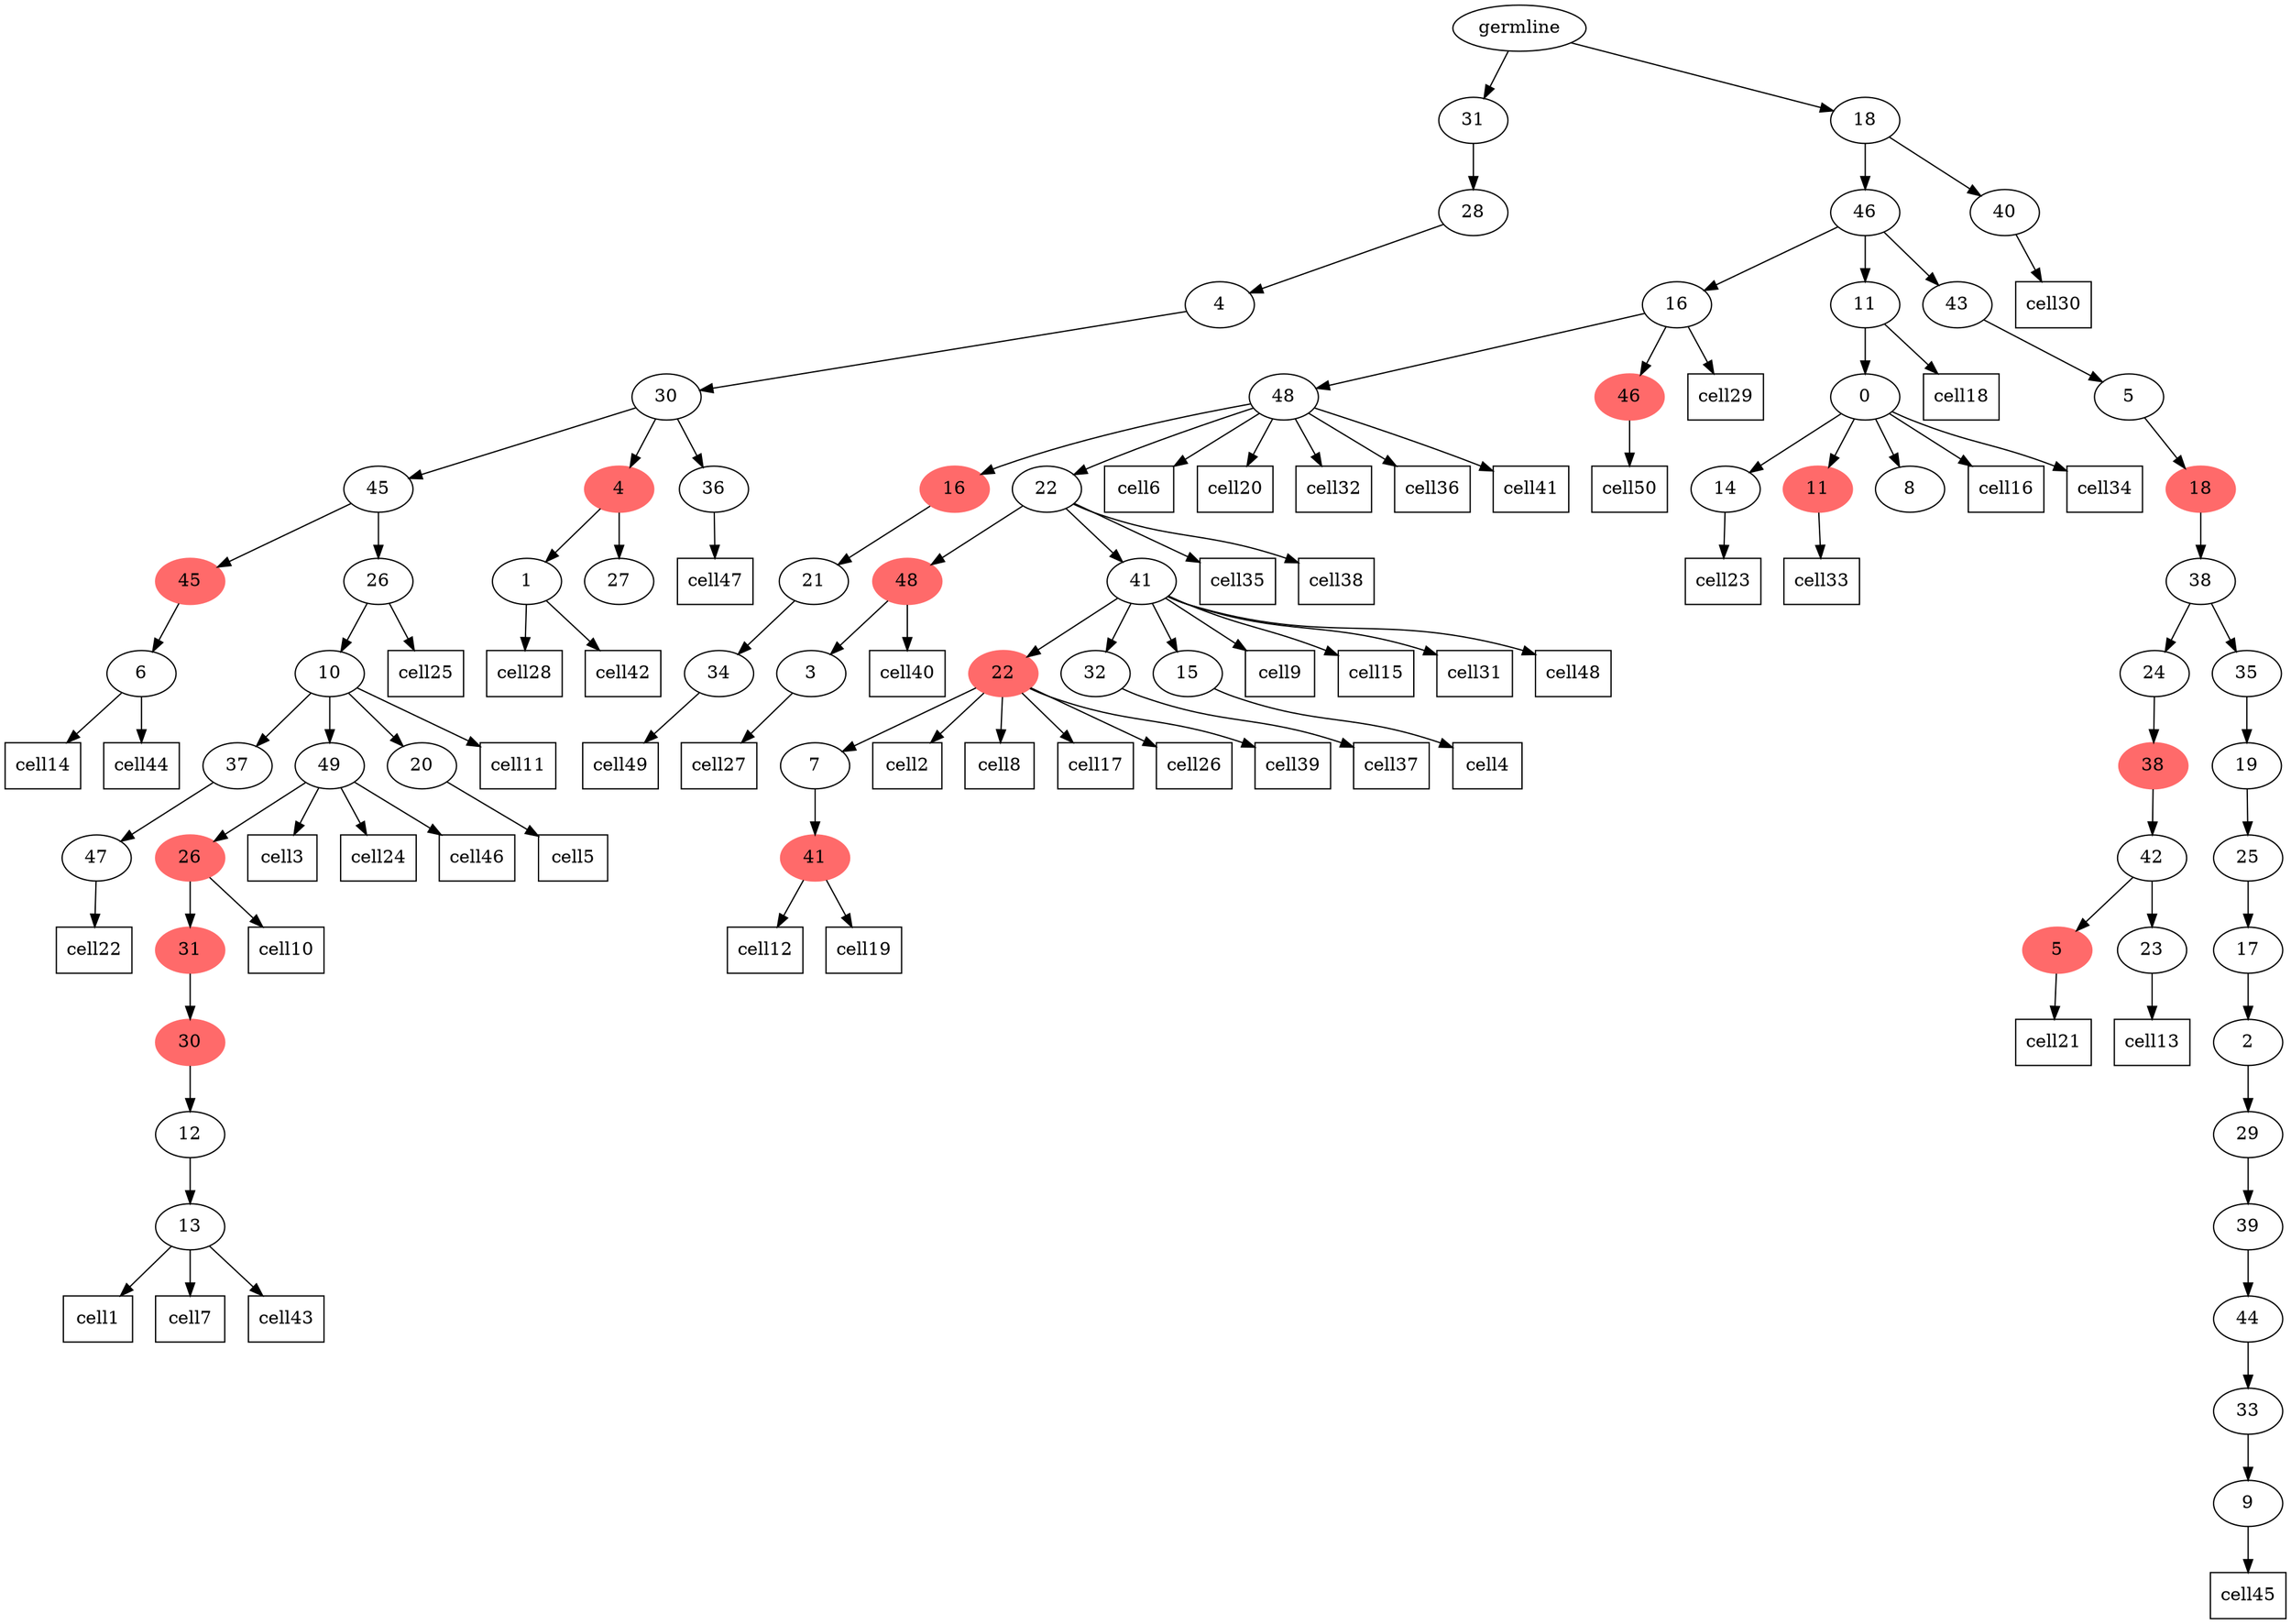 digraph g {
	"62" -> "63";
	"63" [label="6"];
	"60" -> "61";
	"61" [label="47"];
	"58" -> "59";
	"59" [label="13"];
	"57" -> "58";
	"58" [label="12"];
	"56" -> "57";
	"57" [color=indianred1, style=filled, label="30"];
	"55" -> "56";
	"56" [color=indianred1, style=filled, label="31"];
	"54" -> "55";
	"55" [color=indianred1, style=filled, label="26"];
	"52" -> "53";
	"53" [label="20"];
	"52" -> "54";
	"54" [label="49"];
	"52" -> "60";
	"60" [label="37"];
	"51" -> "52";
	"52" [label="10"];
	"50" -> "51";
	"51" [label="26"];
	"50" -> "62";
	"62" [color=indianred1, style=filled, label="45"];
	"47" -> "48";
	"48" [label="1"];
	"47" -> "49";
	"49" [label="27"];
	"46" -> "47";
	"47" [color=indianred1, style=filled, label="4"];
	"46" -> "50";
	"50" [label="45"];
	"46" -> "64";
	"64" [label="36"];
	"45" -> "46";
	"46" [label="30"];
	"44" -> "45";
	"45" [label="4"];
	"43" -> "44";
	"44" [label="28"];
	"39" -> "40";
	"40" [label="34"];
	"38" -> "39";
	"39" [label="21"];
	"36" -> "37";
	"37" [label="3"];
	"33" -> "34";
	"34" [color=indianred1, style=filled, label="41"];
	"32" -> "33";
	"33" [label="7"];
	"30" -> "31";
	"31" [label="32"];
	"30" -> "32";
	"32" [color=indianred1, style=filled, label="22"];
	"30" -> "35";
	"35" [label="15"];
	"29" -> "30";
	"30" [label="41"];
	"29" -> "36";
	"36" [color=indianred1, style=filled, label="48"];
	"28" -> "29";
	"29" [label="22"];
	"28" -> "38";
	"38" [color=indianred1, style=filled, label="16"];
	"27" -> "28";
	"28" [label="48"];
	"27" -> "41";
	"41" [color=indianred1, style=filled, label="46"];
	"23" -> "24";
	"24" [label="14"];
	"23" -> "25";
	"25" [color=indianred1, style=filled, label="11"];
	"23" -> "26";
	"26" [label="8"];
	"22" -> "23";
	"23" [label="0"];
	"19" -> "20";
	"20" [color=indianred1, style=filled, label="5"];
	"19" -> "21";
	"21" [label="23"];
	"18" -> "19";
	"19" [label="42"];
	"17" -> "18";
	"18" [color=indianred1, style=filled, label="38"];
	"15" -> "16";
	"16" [label="9"];
	"14" -> "15";
	"15" [label="33"];
	"13" -> "14";
	"14" [label="44"];
	"12" -> "13";
	"13" [label="39"];
	"11" -> "12";
	"12" [label="29"];
	"10" -> "11";
	"11" [label="2"];
	"9" -> "10";
	"10" [label="17"];
	"8" -> "9";
	"9" [label="25"];
	"7" -> "8";
	"8" [label="19"];
	"6" -> "7";
	"7" [label="35"];
	"6" -> "17";
	"17" [label="24"];
	"5" -> "6";
	"6" [label="38"];
	"4" -> "5";
	"5" [color=indianred1, style=filled, label="18"];
	"3" -> "4";
	"4" [label="5"];
	"2" -> "3";
	"3" [label="43"];
	"2" -> "22";
	"22" [label="11"];
	"2" -> "27";
	"27" [label="16"];
	"1" -> "2";
	"2" [label="46"];
	"1" -> "42";
	"42" [label="40"];
	"0" -> "1";
	"1" [label="18"];
	"0" -> "43";
	"43" [label="31"];
	"0" [label="germline"];
	"59" -> cell1;
	cell1 [shape=box]
	"32" -> cell2;
	cell2 [shape=box]
	"54" -> cell3;
	cell3 [shape=box]
	"35" -> cell4;
	cell4 [shape=box]
	"53" -> cell5;
	cell5 [shape=box]
	"28" -> cell6;
	cell6 [shape=box]
	"59" -> cell7;
	cell7 [shape=box]
	"32" -> cell8;
	cell8 [shape=box]
	"30" -> cell9;
	cell9 [shape=box]
	"55" -> cell10;
	cell10 [shape=box]
	"52" -> cell11;
	cell11 [shape=box]
	"34" -> cell12;
	cell12 [shape=box]
	"21" -> cell13;
	cell13 [shape=box]
	"63" -> cell14;
	cell14 [shape=box]
	"30" -> cell15;
	cell15 [shape=box]
	"23" -> cell16;
	cell16 [shape=box]
	"32" -> cell17;
	cell17 [shape=box]
	"22" -> cell18;
	cell18 [shape=box]
	"34" -> cell19;
	cell19 [shape=box]
	"28" -> cell20;
	cell20 [shape=box]
	"20" -> cell21;
	cell21 [shape=box]
	"61" -> cell22;
	cell22 [shape=box]
	"24" -> cell23;
	cell23 [shape=box]
	"54" -> cell24;
	cell24 [shape=box]
	"51" -> cell25;
	cell25 [shape=box]
	"32" -> cell26;
	cell26 [shape=box]
	"37" -> cell27;
	cell27 [shape=box]
	"48" -> cell28;
	cell28 [shape=box]
	"27" -> cell29;
	cell29 [shape=box]
	"42" -> cell30;
	cell30 [shape=box]
	"30" -> cell31;
	cell31 [shape=box]
	"28" -> cell32;
	cell32 [shape=box]
	"25" -> cell33;
	cell33 [shape=box]
	"23" -> cell34;
	cell34 [shape=box]
	"29" -> cell35;
	cell35 [shape=box]
	"28" -> cell36;
	cell36 [shape=box]
	"31" -> cell37;
	cell37 [shape=box]
	"29" -> cell38;
	cell38 [shape=box]
	"32" -> cell39;
	cell39 [shape=box]
	"36" -> cell40;
	cell40 [shape=box]
	"28" -> cell41;
	cell41 [shape=box]
	"48" -> cell42;
	cell42 [shape=box]
	"59" -> cell43;
	cell43 [shape=box]
	"63" -> cell44;
	cell44 [shape=box]
	"16" -> cell45;
	cell45 [shape=box]
	"54" -> cell46;
	cell46 [shape=box]
	"64" -> cell47;
	cell47 [shape=box]
	"30" -> cell48;
	cell48 [shape=box]
	"40" -> cell49;
	cell49 [shape=box]
	"41" -> cell50;
	cell50 [shape=box]
}
